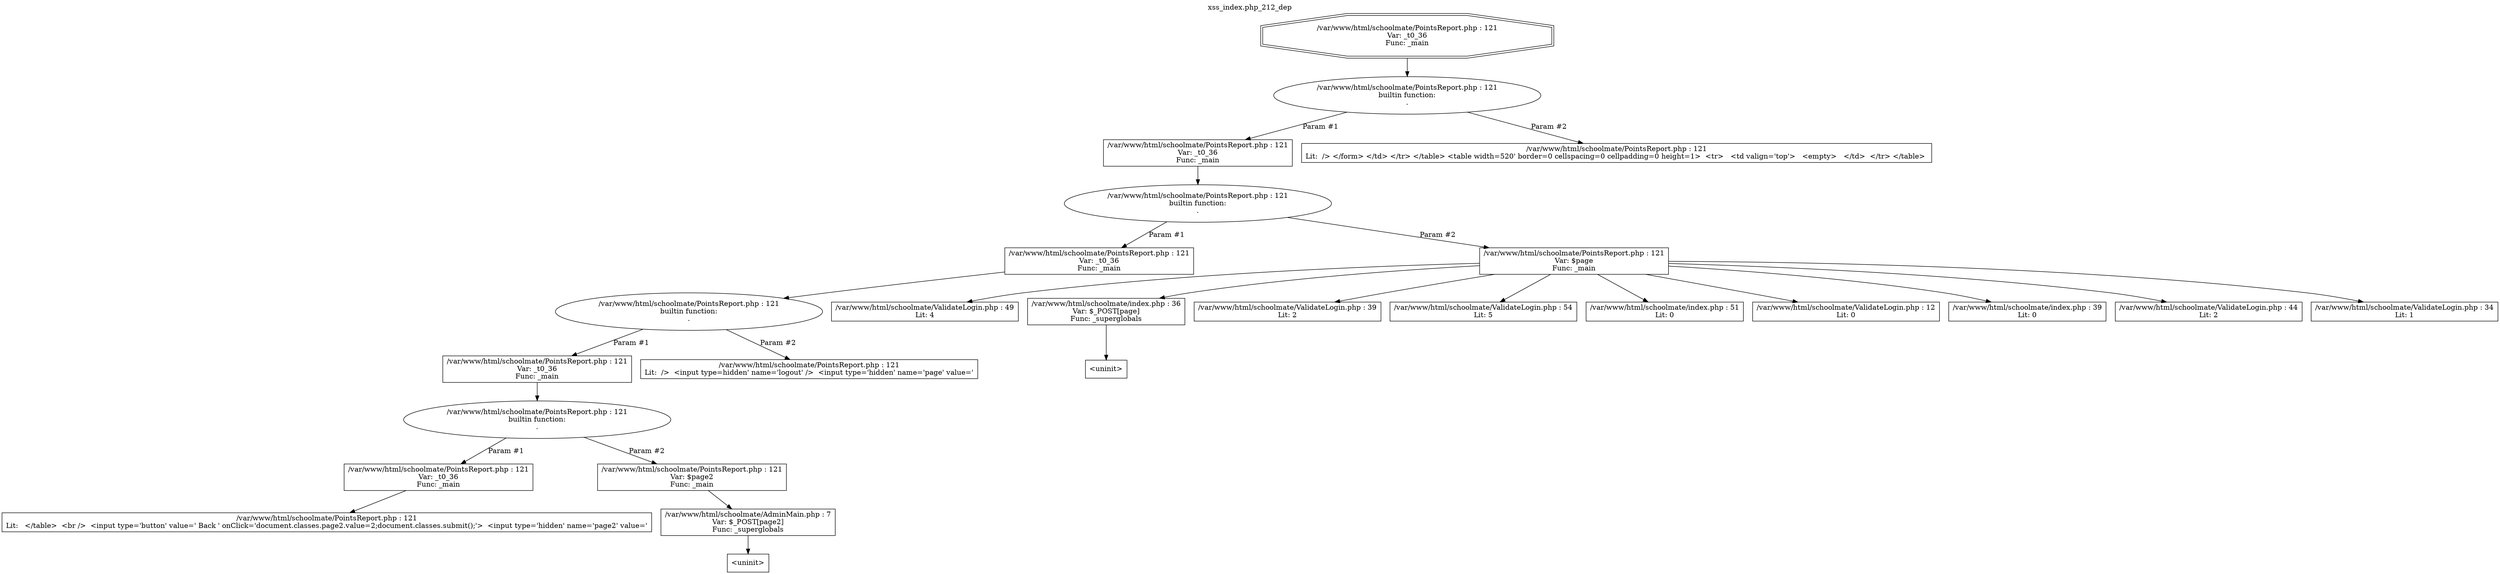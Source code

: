 digraph cfg {
  label="xss_index.php_212_dep";
  labelloc=t;
  n1 [shape=doubleoctagon, label="/var/www/html/schoolmate/PointsReport.php : 121\nVar: _t0_36\nFunc: _main\n"];
  n2 [shape=ellipse, label="/var/www/html/schoolmate/PointsReport.php : 121\nbuiltin function:\n.\n"];
  n3 [shape=box, label="/var/www/html/schoolmate/PointsReport.php : 121\nVar: _t0_36\nFunc: _main\n"];
  n4 [shape=ellipse, label="/var/www/html/schoolmate/PointsReport.php : 121\nbuiltin function:\n.\n"];
  n5 [shape=box, label="/var/www/html/schoolmate/PointsReport.php : 121\nVar: _t0_36\nFunc: _main\n"];
  n6 [shape=ellipse, label="/var/www/html/schoolmate/PointsReport.php : 121\nbuiltin function:\n.\n"];
  n7 [shape=box, label="/var/www/html/schoolmate/PointsReport.php : 121\nVar: _t0_36\nFunc: _main\n"];
  n8 [shape=ellipse, label="/var/www/html/schoolmate/PointsReport.php : 121\nbuiltin function:\n.\n"];
  n9 [shape=box, label="/var/www/html/schoolmate/PointsReport.php : 121\nVar: _t0_36\nFunc: _main\n"];
  n10 [shape=box, label="/var/www/html/schoolmate/PointsReport.php : 121\nLit:   </table>  <br />  <input type='button' value=' Back ' onClick='document.classes.page2.value=2;document.classes.submit();'>  <input type='hidden' name='page2' value='\n"];
  n11 [shape=box, label="/var/www/html/schoolmate/PointsReport.php : 121\nVar: $page2\nFunc: _main\n"];
  n12 [shape=box, label="/var/www/html/schoolmate/AdminMain.php : 7\nVar: $_POST[page2]\nFunc: _superglobals\n"];
  n13 [shape=box, label="<uninit>"];
  n14 [shape=box, label="/var/www/html/schoolmate/PointsReport.php : 121\nLit:  />  <input type=hidden' name='logout' />  <input type='hidden' name='page' value='\n"];
  n15 [shape=box, label="/var/www/html/schoolmate/PointsReport.php : 121\nVar: $page\nFunc: _main\n"];
  n16 [shape=box, label="/var/www/html/schoolmate/ValidateLogin.php : 49\nLit: 4\n"];
  n17 [shape=box, label="/var/www/html/schoolmate/index.php : 36\nVar: $_POST[page]\nFunc: _superglobals\n"];
  n18 [shape=box, label="<uninit>"];
  n19 [shape=box, label="/var/www/html/schoolmate/ValidateLogin.php : 39\nLit: 2\n"];
  n20 [shape=box, label="/var/www/html/schoolmate/ValidateLogin.php : 54\nLit: 5\n"];
  n21 [shape=box, label="/var/www/html/schoolmate/index.php : 51\nLit: 0\n"];
  n22 [shape=box, label="/var/www/html/schoolmate/ValidateLogin.php : 12\nLit: 0\n"];
  n23 [shape=box, label="/var/www/html/schoolmate/index.php : 39\nLit: 0\n"];
  n24 [shape=box, label="/var/www/html/schoolmate/ValidateLogin.php : 44\nLit: 2\n"];
  n25 [shape=box, label="/var/www/html/schoolmate/ValidateLogin.php : 34\nLit: 1\n"];
  n26 [shape=box, label="/var/www/html/schoolmate/PointsReport.php : 121\nLit:  /> </form> </td> </tr> </table> <table width=520' border=0 cellspacing=0 cellpadding=0 height=1>  <tr>   <td valign='top'>   <empty>   </td>  </tr> </table> \n"];
  n1 -> n2;
  n3 -> n4;
  n5 -> n6;
  n7 -> n8;
  n9 -> n10;
  n8 -> n9[label="Param #1"];
  n8 -> n11[label="Param #2"];
  n12 -> n13;
  n11 -> n12;
  n6 -> n7[label="Param #1"];
  n6 -> n14[label="Param #2"];
  n4 -> n5[label="Param #1"];
  n4 -> n15[label="Param #2"];
  n15 -> n16;
  n15 -> n17;
  n15 -> n19;
  n15 -> n20;
  n15 -> n21;
  n15 -> n22;
  n15 -> n23;
  n15 -> n24;
  n15 -> n25;
  n17 -> n18;
  n2 -> n3[label="Param #1"];
  n2 -> n26[label="Param #2"];
}
